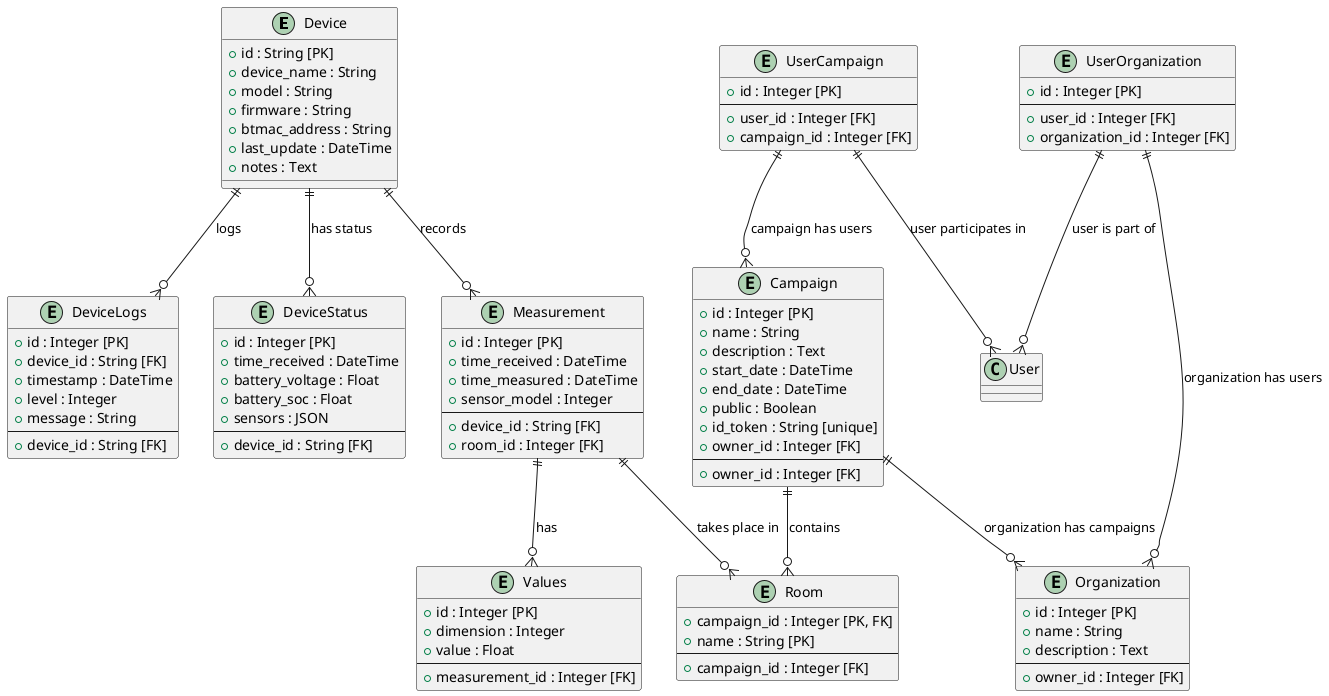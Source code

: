@startuml
entity "Device" as Device {
    + id : String [PK]
    + device_name : String
    + model : String
    + firmware : String
    + btmac_address : String
    + last_update : DateTime
    + notes : Text
}

entity "Measurement" as Measurement {
    + id : Integer [PK]
    + time_received : DateTime
    + time_measured : DateTime
    + sensor_model : Integer
    --
    + device_id : String [FK]
    + room_id : Integer [FK]
}

entity "Values" as Values {
    + id : Integer [PK]
    + dimension : Integer
    + value : Float
    --
    + measurement_id : Integer [FK]
}

entity "DeviceLogs" as DeviceLogs {
    + id : Integer [PK]
    + device_id : String [FK]
    + timestamp : DateTime
    + level : Integer
    + message : String
    --
    + device_id : String [FK]
}

entity "Room" as Room {
    + campaign_id : Integer [PK, FK]
    + name : String [PK]
    --
    + campaign_id : Integer [FK]
}

entity "Campaign" as Campaign {
    + id : Integer [PK]
    + name : String
    + description : Text
    + start_date : DateTime
    + end_date : DateTime
    + public : Boolean
    + id_token : String [unique]
    + owner_id : Integer [FK]
    --
    + owner_id : Integer [FK]
}

entity "DeviceStatus" as DeviceStatus {
    + id : Integer [PK]
    + time_received : DateTime
    + battery_voltage : Float
    + battery_soc : Float
    + sensors : JSON
    --
    + device_id : String [FK]
}

entity "Organization" as Organization {
    + id : Integer [PK]
    + name : String
    + description : Text
    --
    + owner_id : Integer [FK]
}

entity "UserOrganization" as UserOrganization {
    + id : Integer [PK]
    --
    + user_id : Integer [FK]
    + organization_id : Integer [FK]
}

entity "UserCampaign" as UserCampaign {
    + id : Integer [PK]
    --
    + user_id : Integer [FK]
    + campaign_id : Integer [FK]
}

Device ||--o{ Measurement : "records"
Measurement ||--o{ Values : "has"
Device ||--o{ DeviceLogs : "logs"
Device ||--o{ DeviceStatus : "has status"
Measurement ||--o{ Room : "takes place in"
Campaign ||--o{ Room : "contains"
UserOrganization ||--o{ User : "user is part of"
UserOrganization ||--o{ Organization : "organization has users"
UserCampaign ||--o{ User : "user participates in"
UserCampaign ||--o{ Campaign : "campaign has users"
Campaign ||--o{ Organization : "organization has campaigns"
@enduml